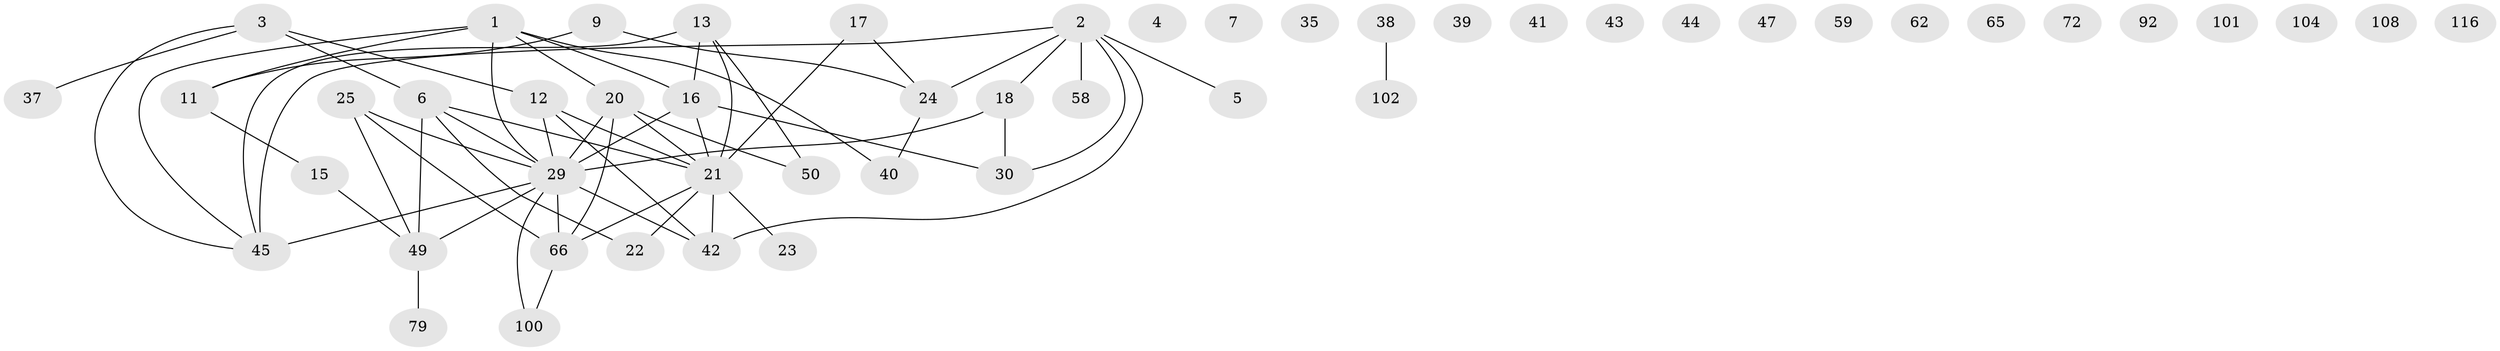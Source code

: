 // original degree distribution, {3: 0.20689655172413793, 2: 0.25, 1: 0.1810344827586207, 0: 0.14655172413793102, 4: 0.15517241379310345, 8: 0.008620689655172414, 7: 0.008620689655172414, 5: 0.034482758620689655, 6: 0.008620689655172414}
// Generated by graph-tools (version 1.1) at 2025/16/03/04/25 18:16:47]
// undirected, 50 vertices, 59 edges
graph export_dot {
graph [start="1"]
  node [color=gray90,style=filled];
  1 [super="+8+27+19"];
  2 [super="+14+48"];
  3 [super="+28"];
  4;
  5;
  6 [super="+10"];
  7;
  9;
  11 [super="+36"];
  12 [super="+70+56+110"];
  13 [super="+82"];
  15;
  16 [super="+31"];
  17;
  18 [super="+54"];
  20 [super="+53+71"];
  21 [super="+93+74+77"];
  22 [super="+60"];
  23;
  24 [super="+88"];
  25 [super="+87"];
  29 [super="+89+46+34+51"];
  30 [super="+55"];
  35;
  37;
  38;
  39;
  40 [super="+83+111+73"];
  41;
  42 [super="+80"];
  43;
  44;
  45 [super="+57"];
  47;
  49 [super="+84+61+64"];
  50 [super="+109+85"];
  58;
  59;
  62;
  65;
  66 [super="+96"];
  72;
  79;
  92;
  100 [super="+113"];
  101;
  102 [super="+106"];
  104;
  108;
  116;
  1 -- 29 [weight=2];
  1 -- 11;
  1 -- 20 [weight=2];
  1 -- 45;
  1 -- 40;
  1 -- 16;
  2 -- 18;
  2 -- 58;
  2 -- 5;
  2 -- 42;
  2 -- 30;
  2 -- 45;
  2 -- 24;
  3 -- 37;
  3 -- 6;
  3 -- 12;
  3 -- 45;
  6 -- 21;
  6 -- 49 [weight=2];
  6 -- 29;
  6 -- 22;
  9 -- 24;
  9 -- 11;
  11 -- 15;
  12 -- 42;
  12 -- 21;
  12 -- 29;
  13 -- 21;
  13 -- 50;
  13 -- 45;
  13 -- 16;
  15 -- 49;
  16 -- 29;
  16 -- 21;
  16 -- 30;
  17 -- 24;
  17 -- 21;
  18 -- 29;
  18 -- 30;
  20 -- 50;
  20 -- 66;
  20 -- 21;
  20 -- 29;
  21 -- 66;
  21 -- 23;
  21 -- 42;
  21 -- 22;
  24 -- 40;
  25 -- 66;
  25 -- 29;
  25 -- 49;
  29 -- 49 [weight=2];
  29 -- 42;
  29 -- 45 [weight=3];
  29 -- 66;
  29 -- 100;
  38 -- 102;
  49 -- 79;
  66 -- 100;
}
